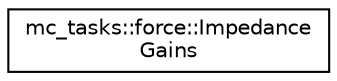 digraph "Graphical Class Hierarchy"
{
 // INTERACTIVE_SVG=YES
  edge [fontname="Helvetica",fontsize="10",labelfontname="Helvetica",labelfontsize="10"];
  node [fontname="Helvetica",fontsize="10",shape=record];
  rankdir="LR";
  Node0 [label="mc_tasks::force::Impedance\lGains",height=0.2,width=0.4,color="black", fillcolor="white", style="filled",URL="$structmc__tasks_1_1force_1_1ImpedanceGains.html",tooltip="Represent impedance gains for an ImpedanceTask. "];
}

